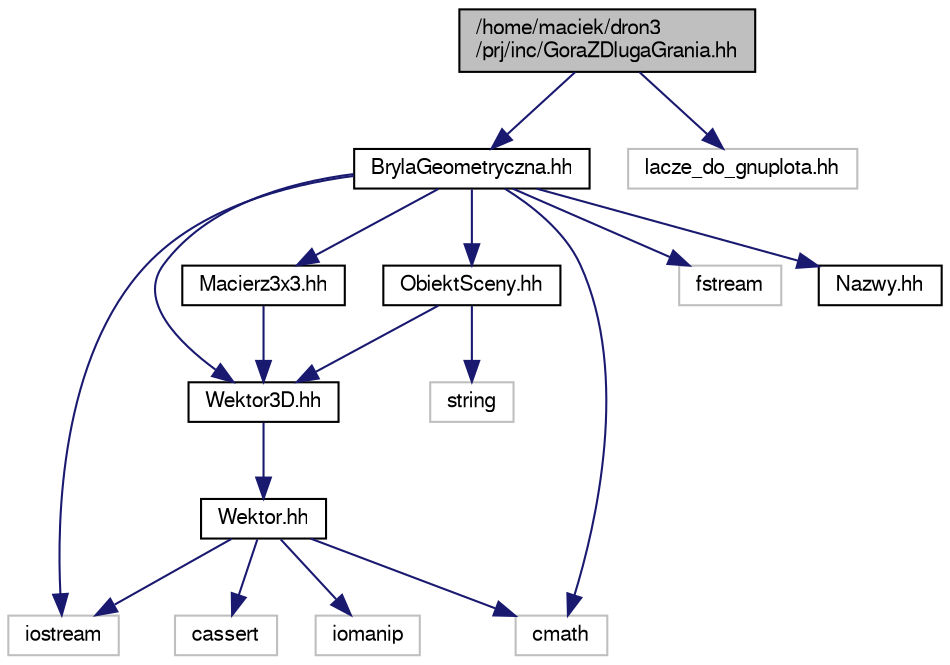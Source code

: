 digraph "/home/maciek/dron3/prj/inc/GoraZDlugaGrania.hh"
{
 // LATEX_PDF_SIZE
  edge [fontname="FreeSans",fontsize="10",labelfontname="FreeSans",labelfontsize="10"];
  node [fontname="FreeSans",fontsize="10",shape=record];
  Node1 [label="/home/maciek/dron3\l/prj/inc/GoraZDlugaGrania.hh",height=0.2,width=0.4,color="black", fillcolor="grey75", style="filled", fontcolor="black",tooltip="Ten plik zawiera definicję klasy GoraZDlugaGrania."];
  Node1 -> Node2 [color="midnightblue",fontsize="10",style="solid",fontname="FreeSans"];
  Node2 [label="BrylaGeometryczna.hh",height=0.2,width=0.4,color="black", fillcolor="white", style="filled",URL="$a00026.html",tooltip="Ten plik zawiera definicję klasy BrylaGeometryczna."];
  Node2 -> Node3 [color="midnightblue",fontsize="10",style="solid",fontname="FreeSans"];
  Node3 [label="iostream",height=0.2,width=0.4,color="grey75", fillcolor="white", style="filled",tooltip=" "];
  Node2 -> Node4 [color="midnightblue",fontsize="10",style="solid",fontname="FreeSans"];
  Node4 [label="cmath",height=0.2,width=0.4,color="grey75", fillcolor="white", style="filled",tooltip=" "];
  Node2 -> Node5 [color="midnightblue",fontsize="10",style="solid",fontname="FreeSans"];
  Node5 [label="fstream",height=0.2,width=0.4,color="grey75", fillcolor="white", style="filled",tooltip=" "];
  Node2 -> Node6 [color="midnightblue",fontsize="10",style="solid",fontname="FreeSans"];
  Node6 [label="Wektor3D.hh",height=0.2,width=0.4,color="black", fillcolor="white", style="filled",URL="$a00065.html",tooltip="Ten plik zawiera definicję klasy Wektor3D."];
  Node6 -> Node7 [color="midnightblue",fontsize="10",style="solid",fontname="FreeSans"];
  Node7 [label="Wektor.hh",height=0.2,width=0.4,color="black", fillcolor="white", style="filled",URL="$a00062.html",tooltip="Ten plik zawiera definicję szablonu Wektor<>"];
  Node7 -> Node3 [color="midnightblue",fontsize="10",style="solid",fontname="FreeSans"];
  Node7 -> Node8 [color="midnightblue",fontsize="10",style="solid",fontname="FreeSans"];
  Node8 [label="cassert",height=0.2,width=0.4,color="grey75", fillcolor="white", style="filled",tooltip=" "];
  Node7 -> Node9 [color="midnightblue",fontsize="10",style="solid",fontname="FreeSans"];
  Node9 [label="iomanip",height=0.2,width=0.4,color="grey75", fillcolor="white", style="filled",tooltip=" "];
  Node7 -> Node4 [color="midnightblue",fontsize="10",style="solid",fontname="FreeSans"];
  Node2 -> Node10 [color="midnightblue",fontsize="10",style="solid",fontname="FreeSans"];
  Node10 [label="Macierz3x3.hh",height=0.2,width=0.4,color="black", fillcolor="white", style="filled",URL="$a00041.html",tooltip="Ten plik zawiera definicję klasy Macierz3x3."];
  Node10 -> Node6 [color="midnightblue",fontsize="10",style="solid",fontname="FreeSans"];
  Node2 -> Node11 [color="midnightblue",fontsize="10",style="solid",fontname="FreeSans"];
  Node11 [label="Nazwy.hh",height=0.2,width=0.4,color="black", fillcolor="white", style="filled",URL="$a00047.html",tooltip="Ten plik zawiera nazwy poszczegolnych plikow jako makra."];
  Node2 -> Node12 [color="midnightblue",fontsize="10",style="solid",fontname="FreeSans"];
  Node12 [label="ObiektSceny.hh",height=0.2,width=0.4,color="black", fillcolor="white", style="filled",URL="$a00050.html",tooltip="Ten plik zawiera definicję klasy ObiektSceny."];
  Node12 -> Node13 [color="midnightblue",fontsize="10",style="solid",fontname="FreeSans"];
  Node13 [label="string",height=0.2,width=0.4,color="grey75", fillcolor="white", style="filled",tooltip=" "];
  Node12 -> Node6 [color="midnightblue",fontsize="10",style="solid",fontname="FreeSans"];
  Node1 -> Node14 [color="midnightblue",fontsize="10",style="solid",fontname="FreeSans"];
  Node14 [label="lacze_do_gnuplota.hh",height=0.2,width=0.4,color="grey75", fillcolor="white", style="filled",tooltip=" "];
}
